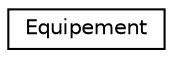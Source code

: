 digraph "Graphical Class Hierarchy"
{
  edge [fontname="Helvetica",fontsize="10",labelfontname="Helvetica",labelfontsize="10"];
  node [fontname="Helvetica",fontsize="10",shape=record];
  rankdir="LR";
  Node1 [label="Equipement",height=0.2,width=0.4,color="black", fillcolor="white", style="filled",URL="$class_equipement.html",tooltip="Représente un Equipement dans la base de donées."];
}
